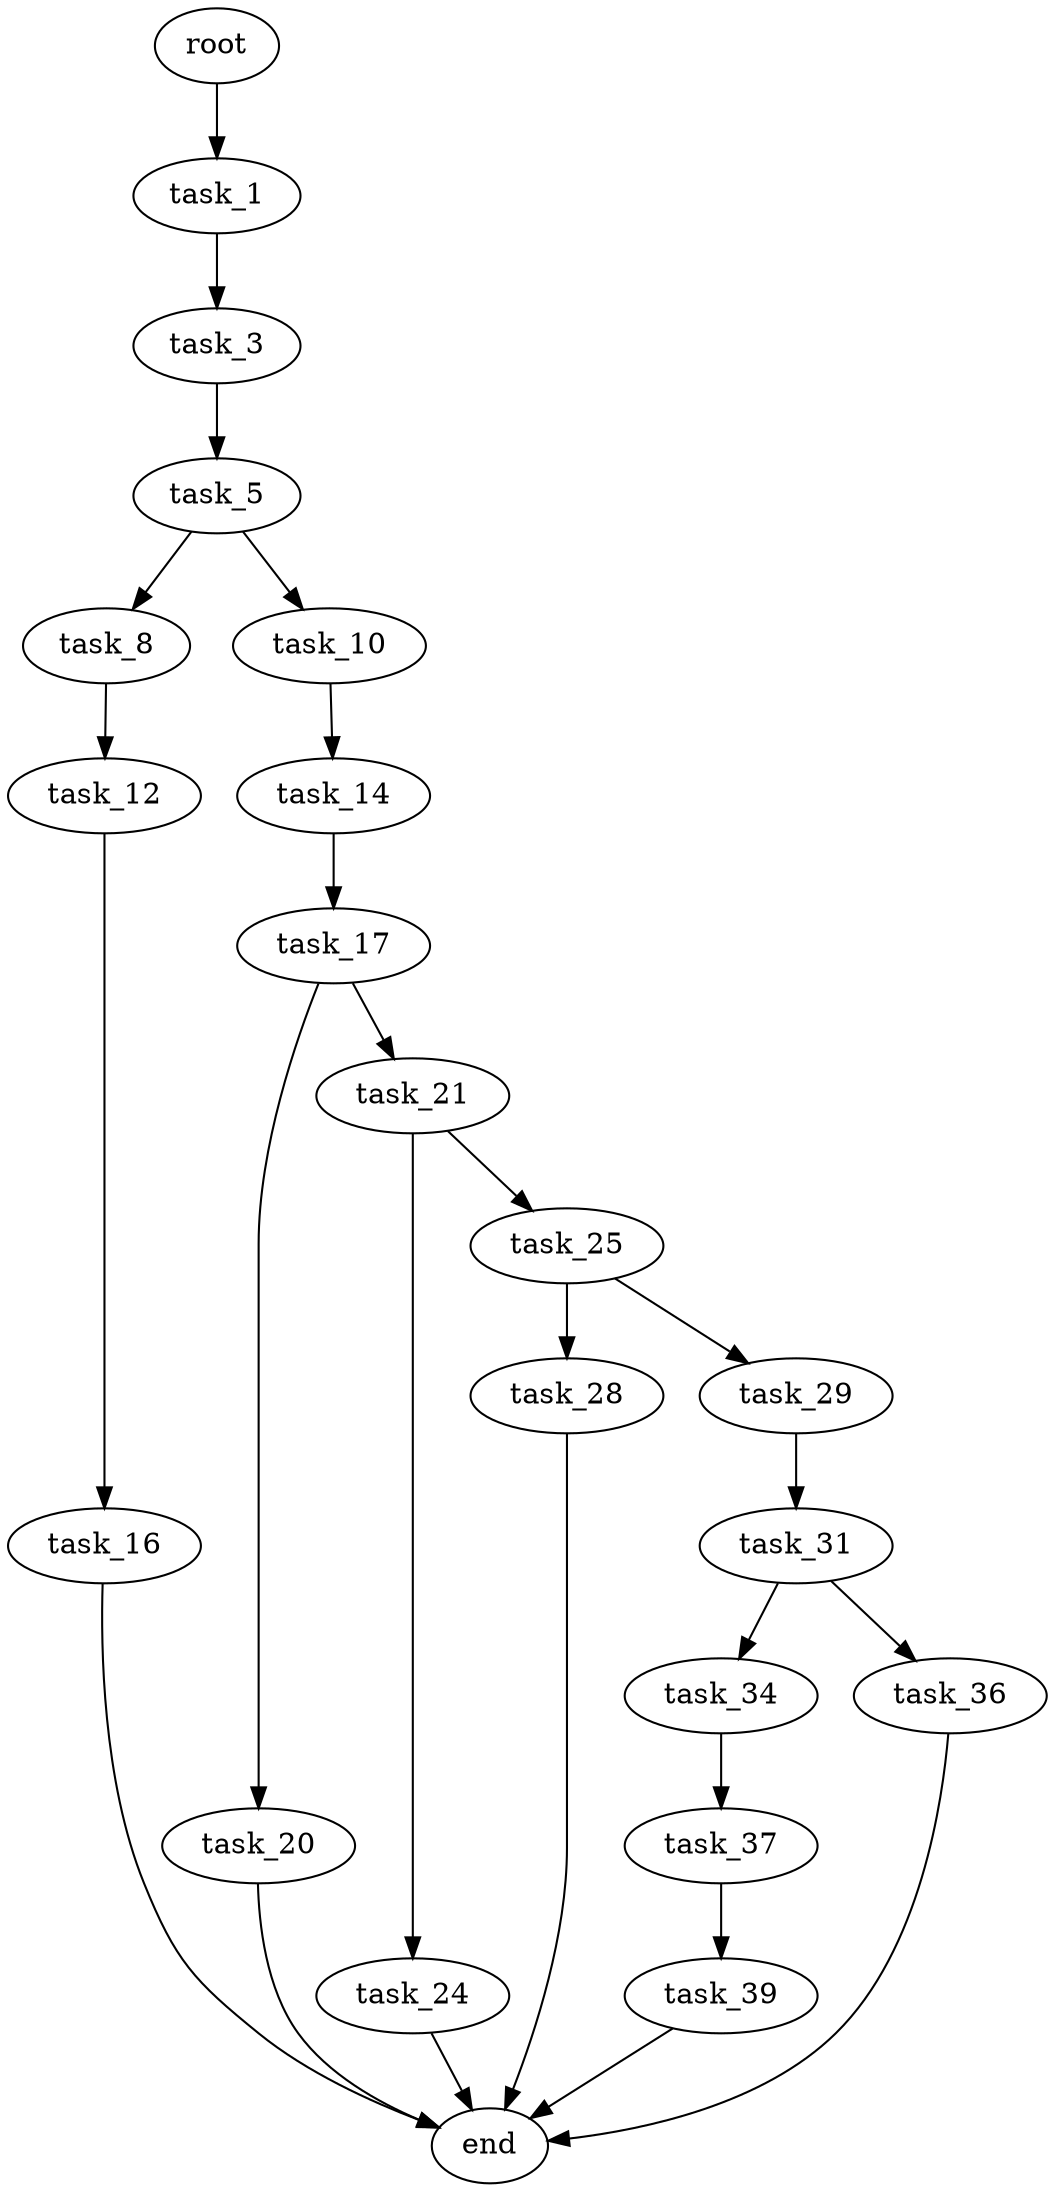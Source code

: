 digraph G {
  root [size="0.000000"];
  task_1 [size="17186858088.000000"];
  task_3 [size="10203935100.000000"];
  task_5 [size="28991029248.000000"];
  task_8 [size="2371636879.000000"];
  task_10 [size="4540088488.000000"];
  task_12 [size="128663875991.000000"];
  task_14 [size="13354653261.000000"];
  task_16 [size="134217728000.000000"];
  task_17 [size="3529699592.000000"];
  task_20 [size="68719476736.000000"];
  task_21 [size="2488044620.000000"];
  task_24 [size="477740392.000000"];
  task_25 [size="782757789696.000000"];
  task_28 [size="189326650826.000000"];
  task_29 [size="782757789696.000000"];
  task_31 [size="368293445632.000000"];
  task_34 [size="28991029248.000000"];
  task_36 [size="213380573844.000000"];
  task_37 [size="134217728000.000000"];
  task_39 [size="28991029248.000000"];
  end [size="0.000000"];

  root -> task_1 [size="1.000000"];
  task_1 -> task_3 [size="536870912.000000"];
  task_3 -> task_5 [size="679477248.000000"];
  task_5 -> task_8 [size="75497472.000000"];
  task_5 -> task_10 [size="75497472.000000"];
  task_8 -> task_12 [size="134217728.000000"];
  task_10 -> task_14 [size="75497472.000000"];
  task_12 -> task_16 [size="411041792.000000"];
  task_14 -> task_17 [size="411041792.000000"];
  task_16 -> end [size="1.000000"];
  task_17 -> task_20 [size="75497472.000000"];
  task_17 -> task_21 [size="75497472.000000"];
  task_20 -> end [size="1.000000"];
  task_21 -> task_24 [size="301989888.000000"];
  task_21 -> task_25 [size="301989888.000000"];
  task_24 -> end [size="1.000000"];
  task_25 -> task_28 [size="679477248.000000"];
  task_25 -> task_29 [size="679477248.000000"];
  task_28 -> end [size="1.000000"];
  task_29 -> task_31 [size="679477248.000000"];
  task_31 -> task_34 [size="411041792.000000"];
  task_31 -> task_36 [size="411041792.000000"];
  task_34 -> task_37 [size="75497472.000000"];
  task_36 -> end [size="1.000000"];
  task_37 -> task_39 [size="209715200.000000"];
  task_39 -> end [size="1.000000"];
}
